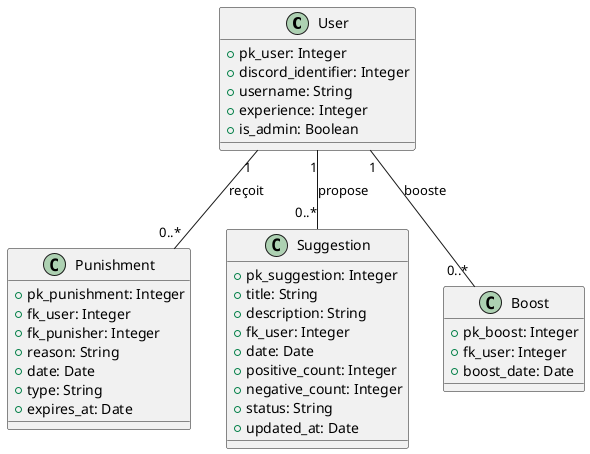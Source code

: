@startuml db

class User {
    +pk_user: Integer
    +discord_identifier: Integer
    +username: String
    +experience: Integer
    +is_admin: Boolean
}

class Punishment {
    +pk_punishment: Integer
    +fk_user: Integer
    +fk_punisher: Integer
    +reason: String
    +date: Date
    +type: String
    +expires_at: Date
}

class Suggestion { 
    +pk_suggestion: Integer
    +title: String
    +description: String
    +fk_user: Integer
    +date: Date
    +positive_count: Integer
    +negative_count: Integer
    +status: String
    +updated_at: Date
}

class Boost {
    +pk_boost: Integer
    +fk_user: Integer
    +boost_date: Date
}

User "1" -- "0..*" Punishment : reçoit
User "1" -- "0..*" Suggestion : propose
User "1" -- "0..*" Boost : booste

@enduml
